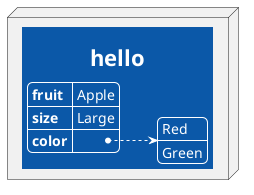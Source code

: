 {
  "sha1": "px4t60ctesopty2g18cku06zxrdshl6",
  "insertion": {
    "when": "2024-06-04T17:28:41.819Z",
    "url": "https://github.com/plantuml/plantuml/issues/700#issuecomment-962682783",
    "user": "plantuml@gmail.com"
  }
}
@startuml
node n [
{{yaml
!theme amiga
title hello
fruit: Apple
size: Large
color:
 - Red
 - Green
}}
]
@enduml
